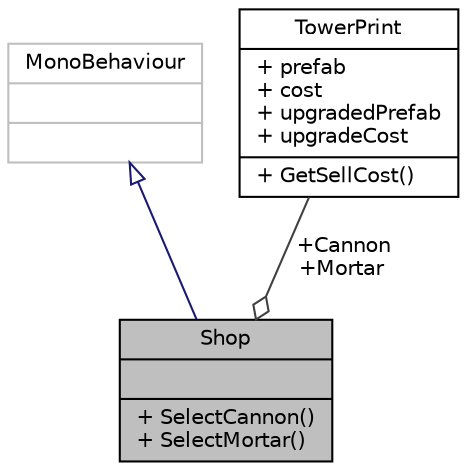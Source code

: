digraph "Shop"
{
 // LATEX_PDF_SIZE
  edge [fontname="Helvetica",fontsize="10",labelfontname="Helvetica",labelfontsize="10"];
  node [fontname="Helvetica",fontsize="10",shape=record];
  Node1 [label="{Shop\n||+ SelectCannon()\l+ SelectMortar()\l}",height=0.2,width=0.4,color="black", fillcolor="grey75", style="filled", fontcolor="black",tooltip=" "];
  Node2 -> Node1 [dir="back",color="midnightblue",fontsize="10",style="solid",arrowtail="onormal",fontname="Helvetica"];
  Node2 [label="{MonoBehaviour\n||}",height=0.2,width=0.4,color="grey75", fillcolor="white", style="filled",tooltip=" "];
  Node3 -> Node1 [color="grey25",fontsize="10",style="solid",label=" +Cannon\n+Mortar" ,arrowhead="odiamond",fontname="Helvetica"];
  Node3 [label="{TowerPrint\n|+ prefab\l+ cost\l+ upgradedPrefab\l+ upgradeCost\l|+ GetSellCost()\l}",height=0.2,width=0.4,color="black", fillcolor="white", style="filled",URL="$class_tower_print.html",tooltip=" "];
}
